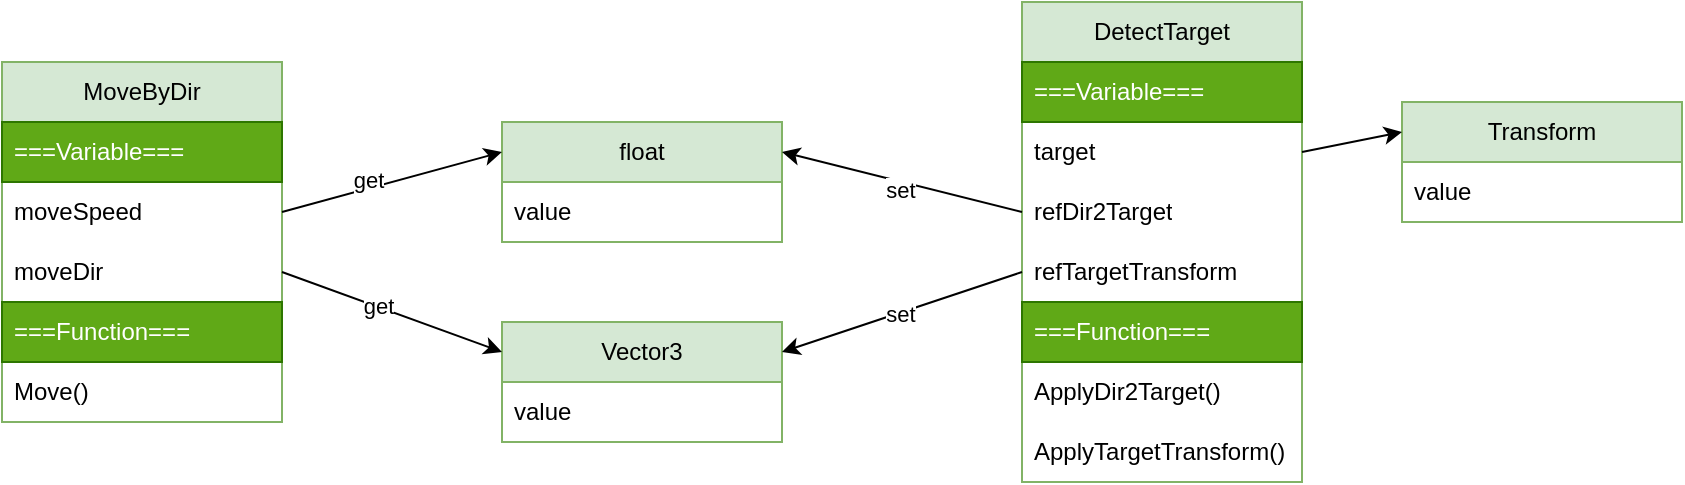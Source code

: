 <mxfile version="26.2.2">
  <diagram name="Page-1" id="t6uFEpvOxiNx2Mqnr2vs">
    <mxGraphModel dx="1044" dy="722" grid="1" gridSize="10" guides="1" tooltips="1" connect="1" arrows="1" fold="1" page="1" pageScale="1" pageWidth="850" pageHeight="1100" math="0" shadow="0">
      <root>
        <mxCell id="0" />
        <mxCell id="1" parent="0" />
        <mxCell id="GfxCTkLE3D73meTlD1D8-1" value="MoveByDir" style="swimlane;fontStyle=0;childLayout=stackLayout;horizontal=1;startSize=30;horizontalStack=0;resizeParent=1;resizeParentMax=0;resizeLast=0;collapsible=1;marginBottom=0;whiteSpace=wrap;html=1;fillColor=#d5e8d4;strokeColor=#82b366;" parent="1" vertex="1">
          <mxGeometry x="200" y="180" width="140" height="180" as="geometry" />
        </mxCell>
        <mxCell id="GfxCTkLE3D73meTlD1D8-9" value="===Variable===" style="text;strokeColor=#2D7600;fillColor=#60a917;align=left;verticalAlign=middle;spacingLeft=4;spacingRight=4;overflow=hidden;points=[[0,0.5],[1,0.5]];portConstraint=eastwest;rotatable=0;whiteSpace=wrap;html=1;fontColor=#ffffff;" parent="GfxCTkLE3D73meTlD1D8-1" vertex="1">
          <mxGeometry y="30" width="140" height="30" as="geometry" />
        </mxCell>
        <mxCell id="GfxCTkLE3D73meTlD1D8-2" value="moveSpeed" style="text;strokeColor=none;fillColor=none;align=left;verticalAlign=middle;spacingLeft=4;spacingRight=4;overflow=hidden;points=[[0,0.5],[1,0.5]];portConstraint=eastwest;rotatable=0;whiteSpace=wrap;html=1;" parent="GfxCTkLE3D73meTlD1D8-1" vertex="1">
          <mxGeometry y="60" width="140" height="30" as="geometry" />
        </mxCell>
        <mxCell id="GfxCTkLE3D73meTlD1D8-3" value="moveDir" style="text;strokeColor=none;fillColor=none;align=left;verticalAlign=middle;spacingLeft=4;spacingRight=4;overflow=hidden;points=[[0,0.5],[1,0.5]];portConstraint=eastwest;rotatable=0;whiteSpace=wrap;html=1;" parent="GfxCTkLE3D73meTlD1D8-1" vertex="1">
          <mxGeometry y="90" width="140" height="30" as="geometry" />
        </mxCell>
        <mxCell id="GfxCTkLE3D73meTlD1D8-10" value="===Function===" style="text;strokeColor=#2D7600;fillColor=#60a917;align=left;verticalAlign=middle;spacingLeft=4;spacingRight=4;overflow=hidden;points=[[0,0.5],[1,0.5]];portConstraint=eastwest;rotatable=0;whiteSpace=wrap;html=1;fontColor=#ffffff;" parent="GfxCTkLE3D73meTlD1D8-1" vertex="1">
          <mxGeometry y="120" width="140" height="30" as="geometry" />
        </mxCell>
        <mxCell id="GfxCTkLE3D73meTlD1D8-11" value="Move()" style="text;strokeColor=none;fillColor=none;align=left;verticalAlign=middle;spacingLeft=4;spacingRight=4;overflow=hidden;points=[[0,0.5],[1,0.5]];portConstraint=eastwest;rotatable=0;whiteSpace=wrap;html=1;" parent="GfxCTkLE3D73meTlD1D8-1" vertex="1">
          <mxGeometry y="150" width="140" height="30" as="geometry" />
        </mxCell>
        <mxCell id="GfxCTkLE3D73meTlD1D8-5" value="DetectTarget" style="swimlane;fontStyle=0;childLayout=stackLayout;horizontal=1;startSize=30;horizontalStack=0;resizeParent=1;resizeParentMax=0;resizeLast=0;collapsible=1;marginBottom=0;whiteSpace=wrap;html=1;fillColor=#d5e8d4;strokeColor=#82b366;" parent="1" vertex="1">
          <mxGeometry x="710" y="150" width="140" height="240" as="geometry" />
        </mxCell>
        <mxCell id="GfxCTkLE3D73meTlD1D8-7" value="===Variable===" style="text;strokeColor=#2D7600;fillColor=#60a917;align=left;verticalAlign=middle;spacingLeft=4;spacingRight=4;overflow=hidden;points=[[0,0.5],[1,0.5]];portConstraint=eastwest;rotatable=0;whiteSpace=wrap;html=1;fontColor=#ffffff;" parent="GfxCTkLE3D73meTlD1D8-5" vertex="1">
          <mxGeometry y="30" width="140" height="30" as="geometry" />
        </mxCell>
        <mxCell id="GfxCTkLE3D73meTlD1D8-6" value="target" style="text;strokeColor=none;fillColor=none;align=left;verticalAlign=middle;spacingLeft=4;spacingRight=4;overflow=hidden;points=[[0,0.5],[1,0.5]];portConstraint=eastwest;rotatable=0;whiteSpace=wrap;html=1;" parent="GfxCTkLE3D73meTlD1D8-5" vertex="1">
          <mxGeometry y="60" width="140" height="30" as="geometry" />
        </mxCell>
        <mxCell id="GfxCTkLE3D73meTlD1D8-40" value="refDir2Target" style="text;strokeColor=none;fillColor=none;align=left;verticalAlign=middle;spacingLeft=4;spacingRight=4;overflow=hidden;points=[[0,0.5],[1,0.5]];portConstraint=eastwest;rotatable=0;whiteSpace=wrap;html=1;" parent="GfxCTkLE3D73meTlD1D8-5" vertex="1">
          <mxGeometry y="90" width="140" height="30" as="geometry" />
        </mxCell>
        <mxCell id="GfxCTkLE3D73meTlD1D8-41" value="refTargetTransform" style="text;strokeColor=none;fillColor=none;align=left;verticalAlign=middle;spacingLeft=4;spacingRight=4;overflow=hidden;points=[[0,0.5],[1,0.5]];portConstraint=eastwest;rotatable=0;whiteSpace=wrap;html=1;" parent="GfxCTkLE3D73meTlD1D8-5" vertex="1">
          <mxGeometry y="120" width="140" height="30" as="geometry" />
        </mxCell>
        <mxCell id="GfxCTkLE3D73meTlD1D8-12" value="===Function===" style="text;strokeColor=#2D7600;fillColor=#60a917;align=left;verticalAlign=middle;spacingLeft=4;spacingRight=4;overflow=hidden;points=[[0,0.5],[1,0.5]];portConstraint=eastwest;rotatable=0;whiteSpace=wrap;html=1;fontColor=#ffffff;" parent="GfxCTkLE3D73meTlD1D8-5" vertex="1">
          <mxGeometry y="150" width="140" height="30" as="geometry" />
        </mxCell>
        <mxCell id="GfxCTkLE3D73meTlD1D8-8" value="ApplyDir2Target()" style="text;strokeColor=none;fillColor=none;align=left;verticalAlign=middle;spacingLeft=4;spacingRight=4;overflow=hidden;points=[[0,0.5],[1,0.5]];portConstraint=eastwest;rotatable=0;whiteSpace=wrap;html=1;" parent="GfxCTkLE3D73meTlD1D8-5" vertex="1">
          <mxGeometry y="180" width="140" height="30" as="geometry" />
        </mxCell>
        <mxCell id="GfxCTkLE3D73meTlD1D8-13" value="ApplyTargetTransform()" style="text;strokeColor=none;fillColor=none;align=left;verticalAlign=middle;spacingLeft=4;spacingRight=4;overflow=hidden;points=[[0,0.5],[1,0.5]];portConstraint=eastwest;rotatable=0;whiteSpace=wrap;html=1;" parent="GfxCTkLE3D73meTlD1D8-5" vertex="1">
          <mxGeometry y="210" width="140" height="30" as="geometry" />
        </mxCell>
        <mxCell id="GfxCTkLE3D73meTlD1D8-26" value="Vector3" style="swimlane;fontStyle=0;childLayout=stackLayout;horizontal=1;startSize=30;horizontalStack=0;resizeParent=1;resizeParentMax=0;resizeLast=0;collapsible=1;marginBottom=0;whiteSpace=wrap;html=1;fillColor=#d5e8d4;strokeColor=#82b366;" parent="1" vertex="1">
          <mxGeometry x="450" y="310" width="140" height="60" as="geometry" />
        </mxCell>
        <mxCell id="GfxCTkLE3D73meTlD1D8-27" value="value" style="text;strokeColor=none;fillColor=none;align=left;verticalAlign=middle;spacingLeft=4;spacingRight=4;overflow=hidden;points=[[0,0.5],[1,0.5]];portConstraint=eastwest;rotatable=0;whiteSpace=wrap;html=1;" parent="GfxCTkLE3D73meTlD1D8-26" vertex="1">
          <mxGeometry y="30" width="140" height="30" as="geometry" />
        </mxCell>
        <mxCell id="GfxCTkLE3D73meTlD1D8-30" value="float" style="swimlane;fontStyle=0;childLayout=stackLayout;horizontal=1;startSize=30;horizontalStack=0;resizeParent=1;resizeParentMax=0;resizeLast=0;collapsible=1;marginBottom=0;whiteSpace=wrap;html=1;fillColor=#d5e8d4;strokeColor=#82b366;" parent="1" vertex="1">
          <mxGeometry x="450" y="210" width="140" height="60" as="geometry" />
        </mxCell>
        <mxCell id="GfxCTkLE3D73meTlD1D8-31" value="value" style="text;strokeColor=none;fillColor=none;align=left;verticalAlign=middle;spacingLeft=4;spacingRight=4;overflow=hidden;points=[[0,0.5],[1,0.5]];portConstraint=eastwest;rotatable=0;whiteSpace=wrap;html=1;" parent="GfxCTkLE3D73meTlD1D8-30" vertex="1">
          <mxGeometry y="30" width="140" height="30" as="geometry" />
        </mxCell>
        <mxCell id="GfxCTkLE3D73meTlD1D8-32" value="Transform" style="swimlane;fontStyle=0;childLayout=stackLayout;horizontal=1;startSize=30;horizontalStack=0;resizeParent=1;resizeParentMax=0;resizeLast=0;collapsible=1;marginBottom=0;whiteSpace=wrap;html=1;fillColor=#d5e8d4;strokeColor=#82b366;" parent="1" vertex="1">
          <mxGeometry x="900" y="200" width="140" height="60" as="geometry" />
        </mxCell>
        <mxCell id="GfxCTkLE3D73meTlD1D8-33" value="value" style="text;strokeColor=none;fillColor=none;align=left;verticalAlign=middle;spacingLeft=4;spacingRight=4;overflow=hidden;points=[[0,0.5],[1,0.5]];portConstraint=eastwest;rotatable=0;whiteSpace=wrap;html=1;" parent="GfxCTkLE3D73meTlD1D8-32" vertex="1">
          <mxGeometry y="30" width="140" height="30" as="geometry" />
        </mxCell>
        <mxCell id="GfxCTkLE3D73meTlD1D8-42" value="" style="endArrow=classic;html=1;rounded=0;exitX=1;exitY=0.5;exitDx=0;exitDy=0;entryX=0;entryY=0.25;entryDx=0;entryDy=0;" parent="1" source="GfxCTkLE3D73meTlD1D8-6" target="GfxCTkLE3D73meTlD1D8-32" edge="1">
          <mxGeometry width="50" height="50" relative="1" as="geometry">
            <mxPoint x="890" y="200" as="sourcePoint" />
            <mxPoint x="940" y="150" as="targetPoint" />
          </mxGeometry>
        </mxCell>
        <mxCell id="GfxCTkLE3D73meTlD1D8-43" value="" style="endArrow=classic;html=1;rounded=0;exitX=1;exitY=0.5;exitDx=0;exitDy=0;entryX=0;entryY=0.25;entryDx=0;entryDy=0;" parent="1" source="GfxCTkLE3D73meTlD1D8-3" target="GfxCTkLE3D73meTlD1D8-26" edge="1">
          <mxGeometry width="50" height="50" relative="1" as="geometry">
            <mxPoint x="370" y="240" as="sourcePoint" />
            <mxPoint x="420" y="190" as="targetPoint" />
          </mxGeometry>
        </mxCell>
        <mxCell id="GfxCTkLE3D73meTlD1D8-46" value="get" style="edgeLabel;html=1;align=center;verticalAlign=middle;resizable=0;points=[];" parent="GfxCTkLE3D73meTlD1D8-43" vertex="1" connectable="0">
          <mxGeometry x="-0.136" y="1" relative="1" as="geometry">
            <mxPoint as="offset" />
          </mxGeometry>
        </mxCell>
        <mxCell id="GfxCTkLE3D73meTlD1D8-44" value="" style="endArrow=classic;html=1;rounded=0;exitX=1;exitY=0.5;exitDx=0;exitDy=0;entryX=0;entryY=0.25;entryDx=0;entryDy=0;" parent="1" source="GfxCTkLE3D73meTlD1D8-2" target="GfxCTkLE3D73meTlD1D8-30" edge="1">
          <mxGeometry width="50" height="50" relative="1" as="geometry">
            <mxPoint x="350" y="160" as="sourcePoint" />
            <mxPoint x="400" y="110" as="targetPoint" />
          </mxGeometry>
        </mxCell>
        <mxCell id="GfxCTkLE3D73meTlD1D8-45" value="get" style="edgeLabel;html=1;align=center;verticalAlign=middle;resizable=0;points=[];" parent="GfxCTkLE3D73meTlD1D8-44" vertex="1" connectable="0">
          <mxGeometry x="-0.199" y="4" relative="1" as="geometry">
            <mxPoint as="offset" />
          </mxGeometry>
        </mxCell>
        <mxCell id="GfxCTkLE3D73meTlD1D8-47" value="" style="endArrow=classic;html=1;rounded=0;exitX=0;exitY=0.5;exitDx=0;exitDy=0;entryX=1;entryY=0.25;entryDx=0;entryDy=0;" parent="1" source="GfxCTkLE3D73meTlD1D8-40" target="GfxCTkLE3D73meTlD1D8-30" edge="1">
          <mxGeometry width="50" height="50" relative="1" as="geometry">
            <mxPoint x="600" y="210" as="sourcePoint" />
            <mxPoint x="650" y="160" as="targetPoint" />
          </mxGeometry>
        </mxCell>
        <mxCell id="GfxCTkLE3D73meTlD1D8-48" value="set" style="edgeLabel;html=1;align=center;verticalAlign=middle;resizable=0;points=[];" parent="GfxCTkLE3D73meTlD1D8-47" vertex="1" connectable="0">
          <mxGeometry y="4" relative="1" as="geometry">
            <mxPoint as="offset" />
          </mxGeometry>
        </mxCell>
        <mxCell id="GfxCTkLE3D73meTlD1D8-49" value="" style="endArrow=classic;html=1;rounded=0;exitX=0;exitY=0.5;exitDx=0;exitDy=0;entryX=1;entryY=0.25;entryDx=0;entryDy=0;" parent="1" source="GfxCTkLE3D73meTlD1D8-41" target="GfxCTkLE3D73meTlD1D8-26" edge="1">
          <mxGeometry width="50" height="50" relative="1" as="geometry">
            <mxPoint x="660" y="320" as="sourcePoint" />
            <mxPoint x="710" y="270" as="targetPoint" />
          </mxGeometry>
        </mxCell>
        <mxCell id="GfxCTkLE3D73meTlD1D8-50" value="set" style="edgeLabel;html=1;align=center;verticalAlign=middle;resizable=0;points=[];" parent="GfxCTkLE3D73meTlD1D8-49" vertex="1" connectable="0">
          <mxGeometry x="0.02" y="1" relative="1" as="geometry">
            <mxPoint y="-1" as="offset" />
          </mxGeometry>
        </mxCell>
      </root>
    </mxGraphModel>
  </diagram>
</mxfile>
